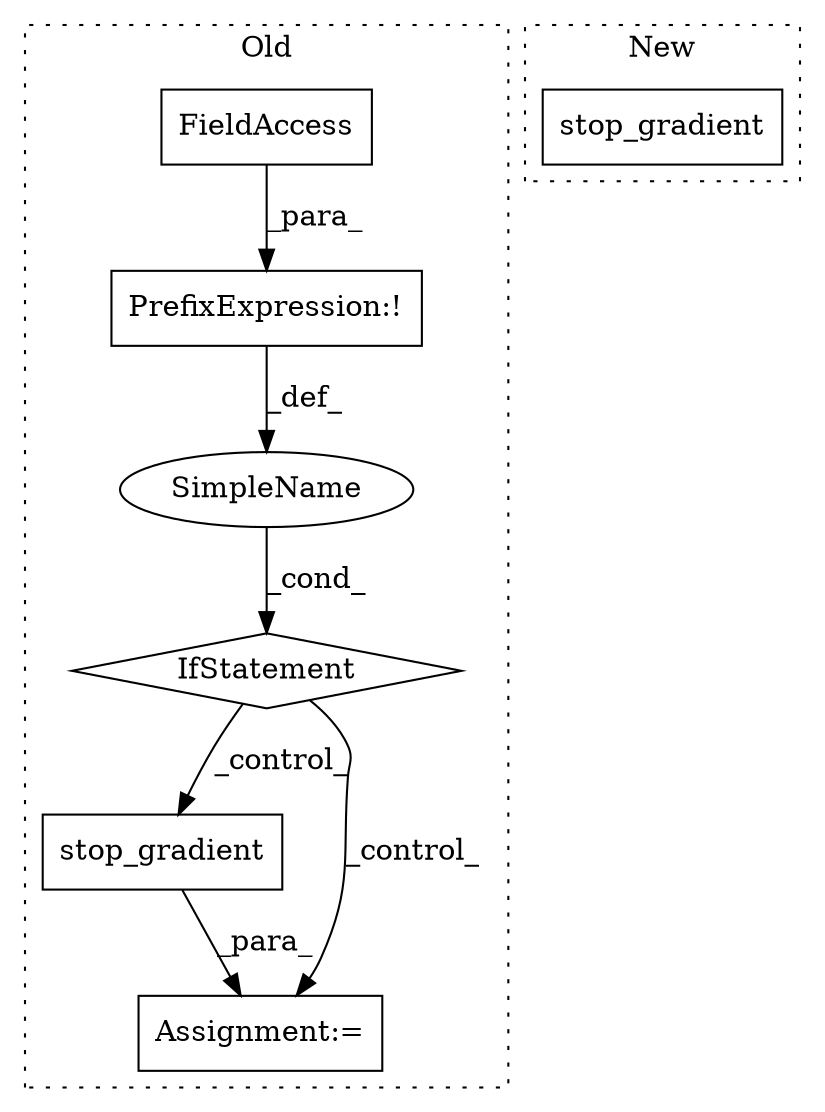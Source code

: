 digraph G {
subgraph cluster0 {
1 [label="stop_gradient" a="32" s="3242,3259" l="14,1" shape="box"];
3 [label="Assignment:=" a="7" s="3230" l="1" shape="box"];
4 [label="PrefixExpression:!" a="38" s="3194" l="1" shape="box"];
5 [label="FieldAccess" a="22" s="3195" l="20" shape="box"];
6 [label="IfStatement" a="25" s="3190,3215" l="4,2" shape="diamond"];
7 [label="SimpleName" a="42" s="" l="" shape="ellipse"];
label = "Old";
style="dotted";
}
subgraph cluster1 {
2 [label="stop_gradient" a="32" s="3054,3143" l="14,1" shape="box"];
label = "New";
style="dotted";
}
1 -> 3 [label="_para_"];
4 -> 7 [label="_def_"];
5 -> 4 [label="_para_"];
6 -> 3 [label="_control_"];
6 -> 1 [label="_control_"];
7 -> 6 [label="_cond_"];
}